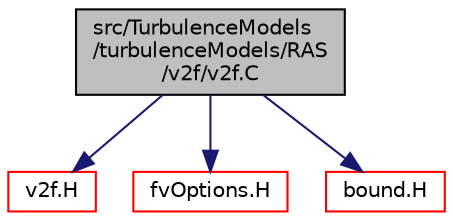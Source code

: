 digraph "src/TurbulenceModels/turbulenceModels/RAS/v2f/v2f.C"
{
  bgcolor="transparent";
  edge [fontname="Helvetica",fontsize="10",labelfontname="Helvetica",labelfontsize="10"];
  node [fontname="Helvetica",fontsize="10",shape=record];
  Node0 [label="src/TurbulenceModels\l/turbulenceModels/RAS\l/v2f/v2f.C",height=0.2,width=0.4,color="black", fillcolor="grey75", style="filled", fontcolor="black"];
  Node0 -> Node1 [color="midnightblue",fontsize="10",style="solid",fontname="Helvetica"];
  Node1 [label="v2f.H",height=0.2,width=0.4,color="red",URL="$a18212.html"];
  Node0 -> Node333 [color="midnightblue",fontsize="10",style="solid",fontname="Helvetica"];
  Node333 [label="fvOptions.H",height=0.2,width=0.4,color="red",URL="$a01295.html"];
  Node0 -> Node338 [color="midnightblue",fontsize="10",style="solid",fontname="Helvetica"];
  Node338 [label="bound.H",height=0.2,width=0.4,color="red",URL="$a01241.html",tooltip="Bound the given scalar field if it has gone unbounded. "];
}
